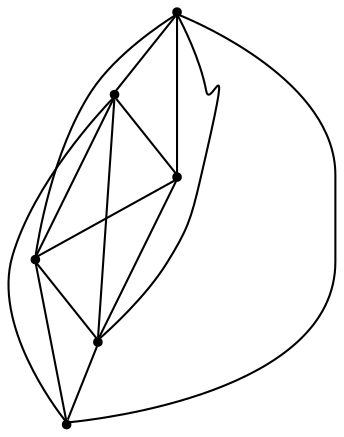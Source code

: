 graph {
  node [shape=point,comment="{\"directed\":false,\"doi\":\"10.1007/978-3-030-35802-0_18\",\"figure\":\"1 (1)\"}"]

  v0 [pos="1632.80692024658,330.6696240721421"]
  v1 [pos="1412.7719820749426,300.6651610262264"]
  v2 [pos="1512.7879150889378,364.0078598230365"]
  v3 [pos="1312.7560490609471,330.669624072142"]
  v4 [pos="1262.751166592208,330.6736936809983"]
  v5 [pos="1472.7846004862308,330.6696240721421"]

  v0 -- v1 [id="-1",pos="1632.80692024658,330.6696240721421 1596.133381342415,414.0152134493781 1554.460075919917,422.3497723871017 1522.5091852097578,423.73747721328436 1490.562364158331,425.1293470297809 1468.3338881605102,419.57019774442256 1448.889058735833,404.29294968547185 1429.440159652423,389.0115366362073 1412.770837483424,364.0078598230365 1412.7719820749426,300.6651610262264"]
  v4 -- v3 [id="-2",pos="1262.751166592208,330.6736936809983 1312.7560490609471,330.669624072142 1312.7560490609471,330.669624072142 1312.7560490609471,330.669624072142"]
  v3 -- v5 [id="-3",pos="1312.7560490609471,330.669624072142 1472.7846004862308,330.6696240721421 1472.7846004862308,330.6696240721421 1472.7846004862308,330.6696240721421"]
  v5 -- v0 [id="-4",pos="1472.7846004862308,330.6696240721421 1632.80692024658,330.6696240721421 1632.80692024658,330.6696240721421 1632.80692024658,330.6696240721421"]
  v1 -- v2 [id="-5",pos="1412.7719820749426,300.6651610262264 1512.7879150889378,364.0078598230365 1512.7879150889378,364.0078598230365 1512.7879150889378,364.0078598230365"]
  v5 -- v1 [id="-6",pos="1472.7846004862308,330.6696240721421 1412.7719820749426,300.6651610262264 1412.7719820749426,300.6651610262264 1412.7719820749426,300.6651610262264"]
  v5 -- v2 [id="-7",pos="1472.7846004862308,330.6696240721421 1512.7879150889378,364.0078598230365 1512.7879150889378,364.0078598230365 1512.7879150889378,364.0078598230365"]
  v1 -- v4 [id="-8",pos="1412.7719820749426,300.6651610262264 1429.440159652423,397.3460955739309 1479.4481261594208,405.6806545116545 1515.0121107631749,404.29294968547185 1550.5760953669292,402.90107986897533 1571.683634737571,391.7911112788865 1582.7978727364814,369.56284411808093 1593.9122379122273,347.33874194758926 1595.0249080451051,314.00050619669486 1578.914019360329,288.996829383524 1562.7947370044167,263.99315257035323 1529.4560926664183,247.324034694906 1479.4481261594208,241.76905039986156 1429.440159652423,236.20990111450323 1362.7628709764263,241.76905039986156 1323.869142468339,258.4381682753088 1284.9713443015191,275.107286150756 1273.8611759613416,302.8863726162921 1268.30202213252,316.780080839374 1265.2463285173396,324.4203230525652 1263.8714849458238,327.857885588104 1262.751166592208,330.6736936809983"]
  v4 -- v2 [id="-9",pos="1262.751166592208,330.6736936809983 1262.7469379624313,333.191483926189 1262.7469379624313,335.25422760857066 1262.7469379624313,339.0041830098657 1262.7469379624313,347.33874194758926 1262.7469379624313,364.0078598230365 1271.0815990469307,375.12199340343926 1279.4162601314304,386.23196199352816 1296.0855823004297,391.7911112788865 1312.7549044694288,389.0115366362073 1329.4242266384279,386.23196199352816 1346.0935488074272,375.12199340343926 1352.765499945962,357.3402190316214 1359.4331270720934,339.5584446598036 1356.0993135090278,315.1131626930655 1364.4339745935272,298.44404481761825 1372.7686356780268,281.774926942171 1392.7717714100918,272.8819413641956 1427.7774497064584,272.60692482820275 1462.7788039904215,272.32771150807685 1512.786770497419,280.66227044580046 1512.7879150889378,364.0078598230365"]
  v3 -- v0 [id="-10",pos="1312.7560490609471,330.669624072142 1362.7628709764263,414.0152134493781 1404.4361763989243,430.68433132482534 1466.9461345326713,434.8516107936871 1529.4560926664183,439.0188902625489 1612.8027035114142,430.68433132482534 1632.80692024658,330.6696240721421"]
  v2 -- v3 [id="-11",pos="1512.7879150889378,364.0078598230365 1529.4560926664183,280.66227044580046 1496.1174483284199,263.99315257035323 1450.2768123636722,259.8258731014914 1404.4361763989243,255.65859363262962 1346.0935488074272,263.99315257035323 1312.7560490609471,330.669624072142"]
  v4 -- v0 [id="-12",pos="1262.751166592208,330.6736936809983 1282.750073694496,230.65491681945883 1406.1072800160252,222.32035788173522 1492.7877044240868,230.65491681945883 1579.4640591734158,238.9894757571824 1629.4720256804135,263.99315257035323 1632.80692024658,330.6696240721421"]
  v3 -- v1 [id="-13",pos="1312.7560490609471,330.669624072142 1412.7719820749426,300.6651610262264 1412.7719820749426,300.6651610262264 1412.7719820749426,300.6651610262264"]
  v2 -- v0 [id="-14",pos="1512.7879150889378,364.0078598230365 1632.80692024658,330.6696240721421 1632.80692024658,330.6696240721421 1632.80692024658,330.6696240721421"]
}